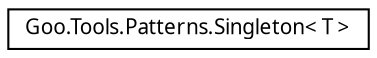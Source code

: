 digraph "Graphical Class Hierarchy"
{
 // LATEX_PDF_SIZE
  edge [fontname="Calibrii",fontsize="10",labelfontname="Calibrii",labelfontsize="10"];
  node [fontname="Calibrii",fontsize="10",shape=record];
  rankdir="LR";
  Node0 [label="Goo.Tools.Patterns.Singleton\< T \>",height=0.2,width=0.4,color="black", fillcolor="white", style="filled",URL="$d3/d25/classGoo_1_1Tools_1_1Patterns_1_1Singleton.html",tooltip=" "];
}
